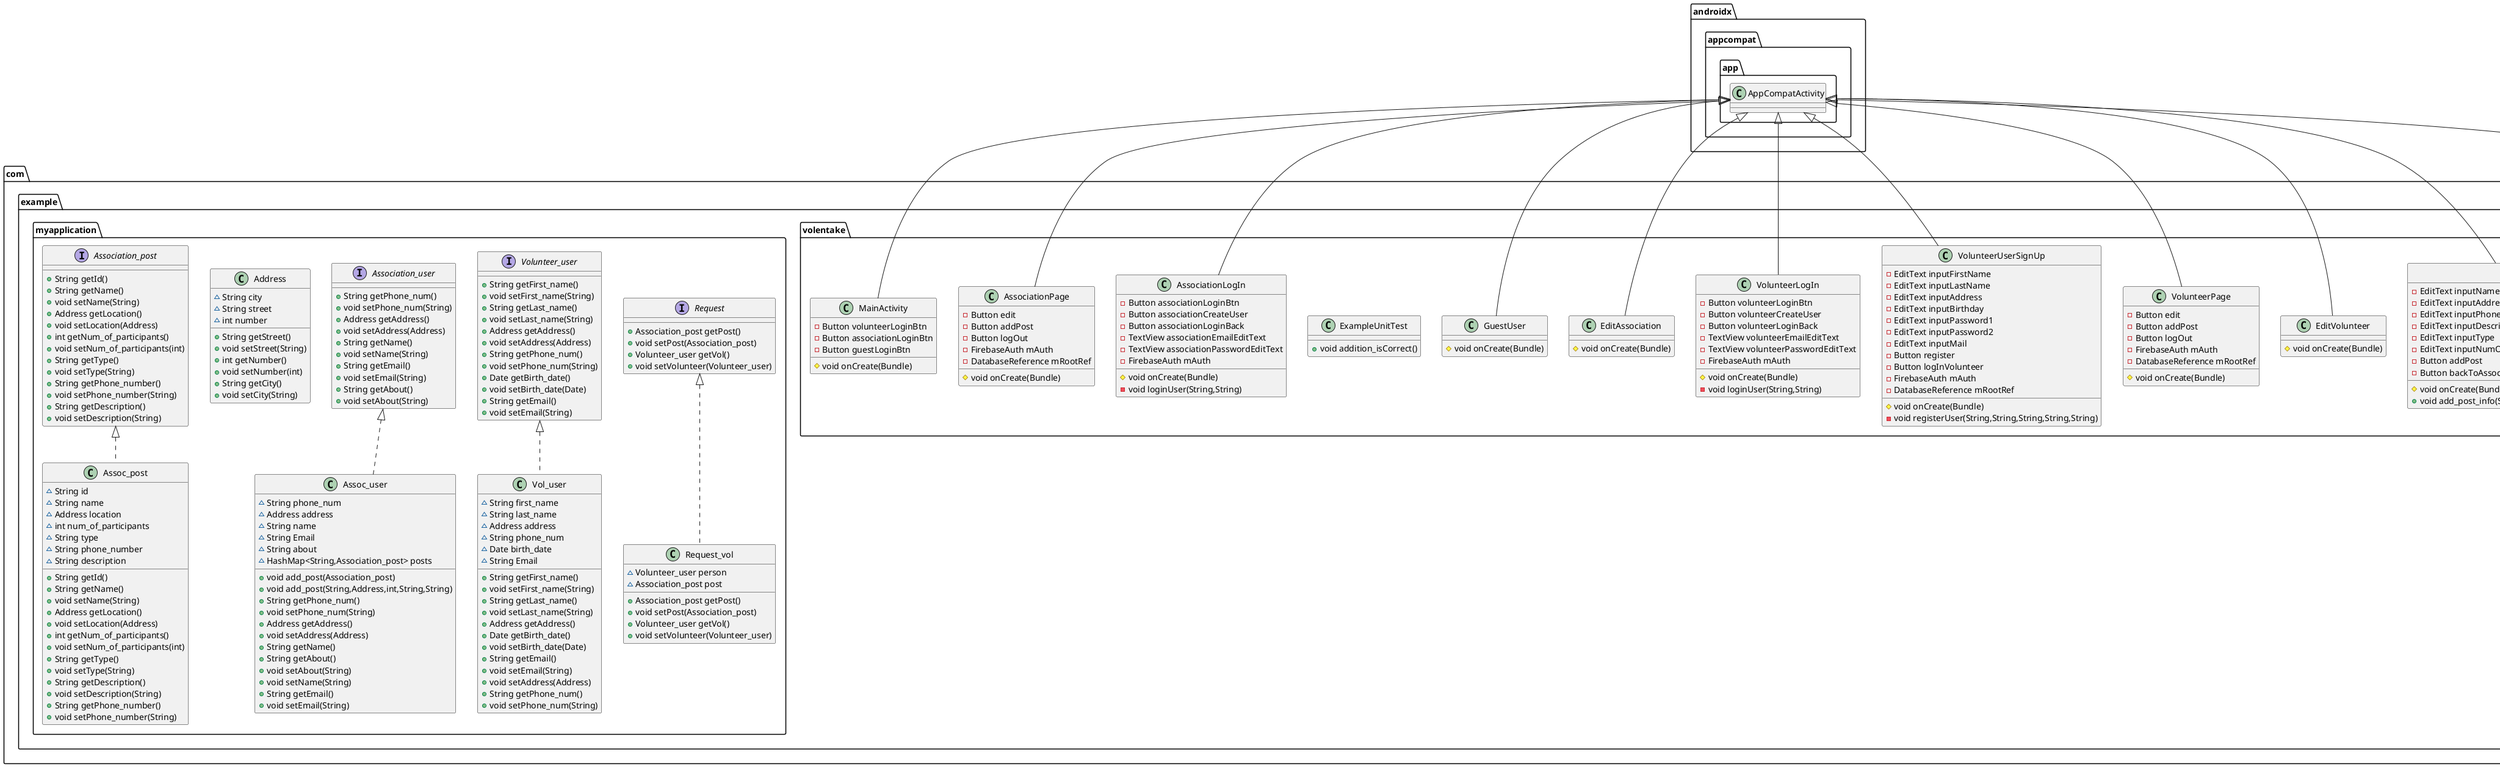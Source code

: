 @startuml
class com.example.volentake.ExampleInstrumentedTest {
+ void useAppContext()
}
class com.example.volentake.AssociationSignUp {
- EditText inputName
- EditText inputAddress
- EditText inputPhone
- EditText inputAbout
- EditText inputMail
- EditText inputPassword1
- EditText inputPassword2
- Button register
- Button logInAssociation
- FirebaseAuth mAuth
- DatabaseReference mRootRef
# void onCreate(Bundle)
- void registerUser(String,String,String,String,String,String)
}
interface com.example.myapplication.Request {
+ Association_post getPost()
+ void setPost(Association_post)
+ Volunteer_user getVol()
+ void setVolunteer(Volunteer_user)
}
class com.example.myapplication.Assoc_user {
~ String phone_num
~ Address address
~ String name
~ String Email
~ String about
~ HashMap<String,Association_post> posts
+ void add_post(Association_post)
+ void add_post(String,Address,int,String,String)
+ String getPhone_num()
+ void setPhone_num(String)
+ Address getAddress()
+ void setAddress(Address)
+ String getName()
+ String getAbout()
+ void setAbout(String)
+ void setName(String)
+ String getEmail()
+ void setEmail(String)
}
class com.example.volentake.Add_post {
- EditText inputName
- EditText inputAddress
- EditText inputPhone
- EditText inputDescription
- EditText inputType
- EditText inputNumOfParticipants
- Button addPost
- Button backToAssoc
# void onCreate(Bundle)
+ void add_post_info(String,String,String,String,String,String)
}
class com.example.volentake.EditVolunteer {
# void onCreate(Bundle)
}
class com.example.volentake.VolunteerPage {
- Button edit
- Button addPost
- Button logOut
- FirebaseAuth mAuth
- DatabaseReference mRootRef
# void onCreate(Bundle)
}
class com.example.myapplication.Vol_user {
~ String first_name
~ String last_name
~ Address address
~ String phone_num
~ Date birth_date
~ String Email
+ String getFirst_name()
+ void setFirst_name(String)
+ String getLast_name()
+ void setLast_name(String)
+ Address getAddress()
+ Date getBirth_date()
+ void setBirth_date(Date)
+ String getEmail()
+ void setEmail(String)
+ void setAddress(Address)
+ String getPhone_num()
+ void setPhone_num(String)
}
interface com.example.myapplication.Volunteer_user {
+ String getFirst_name()
+ void setFirst_name(String)
+ String getLast_name()
+ void setLast_name(String)
+ Address getAddress()
+ void setAddress(Address)
+ String getPhone_num()
+ void setPhone_num(String)
+ Date getBirth_date()
+ void setBirth_date(Date)
+ String getEmail()
+ void setEmail(String)
}
class com.example.volentake.VolunteerUserSignUp {
- EditText inputFirstName
- EditText inputLastName
- EditText inputAddress
- EditText inputBirthday
- EditText inputPassword1
- EditText inputPassword2
- EditText inputMail
- Button register
- Button logInVolunteer
- FirebaseAuth mAuth
- DatabaseReference mRootRef
# void onCreate(Bundle)
- void registerUser(String,String,String,String,String)
}
class com.example.volentake.VolunteerLogIn {
- Button volunteerLoginBtn
- Button volunteerCreateUser
- Button volunteerLoginBack
- TextView volunteerEmailEditText
- TextView volunteerPasswordEditText
- FirebaseAuth mAuth
# void onCreate(Bundle)
- void loginUser(String,String)
}
class com.example.myapplication.Request_vol {
~ Volunteer_user person
~ Association_post post
+ Association_post getPost()
+ void setPost(Association_post)
+ Volunteer_user getVol()
+ void setVolunteer(Volunteer_user)
}
interface com.example.myapplication.Association_user {
+ String getPhone_num()
+ void setPhone_num(String)
+ Address getAddress()
+ void setAddress(Address)
+ String getName()
+ void setName(String)
+ String getEmail()
+ void setEmail(String)
+ String getAbout()
+ void setAbout(String)
}
class com.example.volentake.EditAssociation {
# void onCreate(Bundle)
}
class com.example.volentake.GuestUser {
# void onCreate(Bundle)
}
class com.example.volentake.ExampleUnitTest {
+ void addition_isCorrect()
}
class com.example.myapplication.Address {
~ String city
~ String street
~ int number
+ String getStreet()
+ void setStreet(String)
+ int getNumber()
+ void setNumber(int)
+ String getCity()
+ void setCity(String)
}
class com.example.volentake.AssociationLogIn {
- Button associationLoginBtn
- Button associationCreateUser
- Button associationLoginBack
- TextView associationEmailEditText
- TextView associationPasswordEditText
- FirebaseAuth mAuth
# void onCreate(Bundle)
- void loginUser(String,String)
}
interface com.example.myapplication.Association_post {
+ String getId()
+ String getName()
+ void setName(String)
+ Address getLocation()
+ void setLocation(Address)
+ int getNum_of_participants()
+ void setNum_of_participants(int)
+ String getType()
+ void setType(String)
+ String getPhone_number()
+ void setPhone_number(String)
+ String getDescription()
+ void setDescription(String)
}
class com.example.volentake.AssociationPage {
- Button edit
- Button addPost
- Button logOut
- FirebaseAuth mAuth
- DatabaseReference mRootRef
# void onCreate(Bundle)
}
class com.example.myapplication.Assoc_post {
~ String id
~ String name
~ Address location
~ int num_of_participants
~ String type
~ String phone_number
~ String description
+ String getId()
+ String getName()
+ void setName(String)
+ Address getLocation()
+ void setLocation(Address)
+ int getNum_of_participants()
+ void setNum_of_participants(int)
+ String getType()
+ void setType(String)
+ String getDescription()
+ void setDescription(String)
+ String getPhone_number()
+ void setPhone_number(String)
}
class com.example.volentake.MainActivity {
- Button volunteerLoginBtn
- Button associationLoginBtn
- Button guestLoginBtn
# void onCreate(Bundle)
}


androidx.appcompat.app.AppCompatActivity <|-- com.example.volentake.AssociationSignUp
com.example.myapplication.Association_user <|.. com.example.myapplication.Assoc_user
androidx.appcompat.app.AppCompatActivity <|-- com.example.volentake.Add_post
androidx.appcompat.app.AppCompatActivity <|-- com.example.volentake.EditVolunteer
androidx.appcompat.app.AppCompatActivity <|-- com.example.volentake.VolunteerPage
com.example.myapplication.Volunteer_user <|.. com.example.myapplication.Vol_user
androidx.appcompat.app.AppCompatActivity <|-- com.example.volentake.VolunteerUserSignUp
androidx.appcompat.app.AppCompatActivity <|-- com.example.volentake.VolunteerLogIn
com.example.myapplication.Request <|.. com.example.myapplication.Request_vol
androidx.appcompat.app.AppCompatActivity <|-- com.example.volentake.EditAssociation
androidx.appcompat.app.AppCompatActivity <|-- com.example.volentake.GuestUser
androidx.appcompat.app.AppCompatActivity <|-- com.example.volentake.AssociationLogIn
androidx.appcompat.app.AppCompatActivity <|-- com.example.volentake.AssociationPage
com.example.myapplication.Association_post <|.. com.example.myapplication.Assoc_post
androidx.appcompat.app.AppCompatActivity <|-- com.example.volentake.MainActivity
@enduml